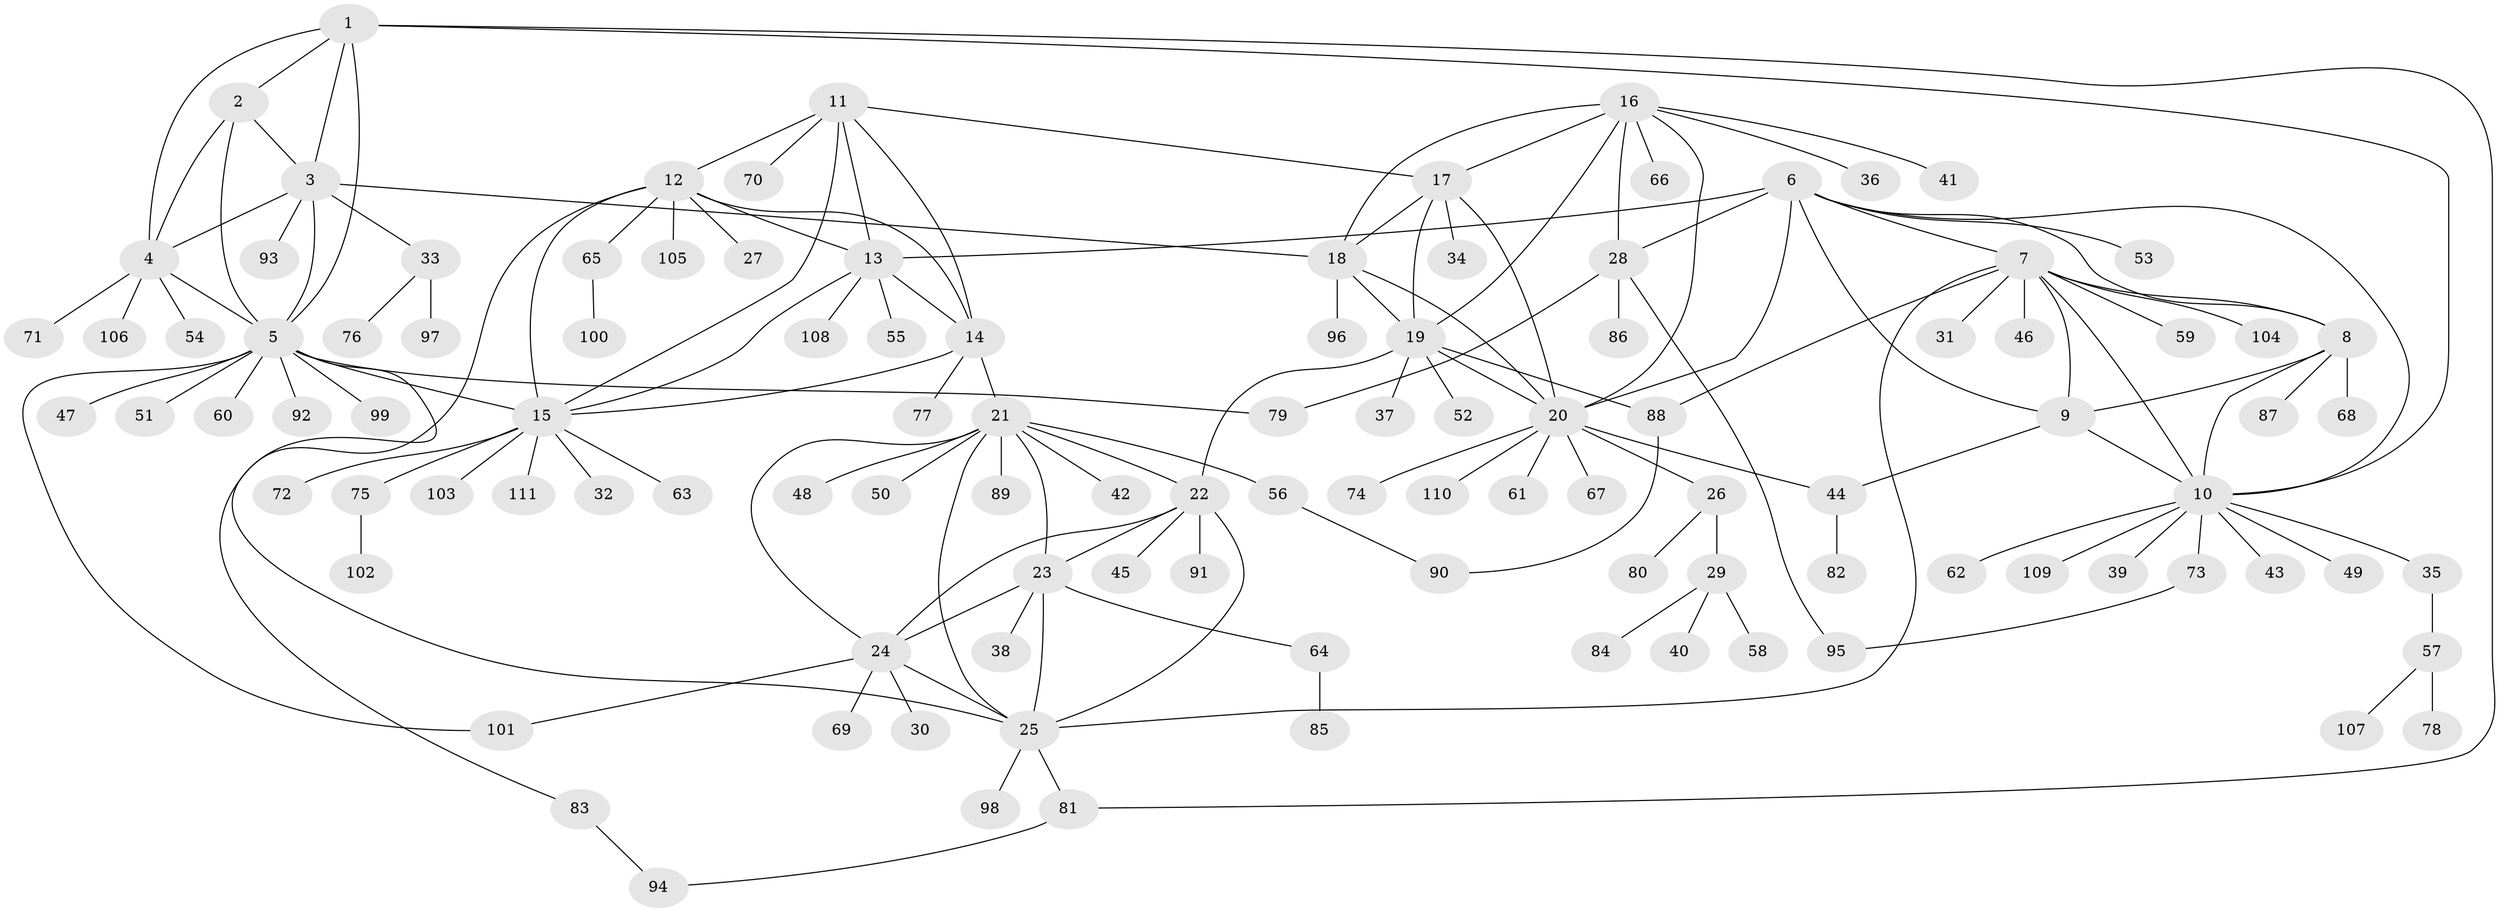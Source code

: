 // Generated by graph-tools (version 1.1) at 2025/37/03/09/25 02:37:36]
// undirected, 111 vertices, 155 edges
graph export_dot {
graph [start="1"]
  node [color=gray90,style=filled];
  1;
  2;
  3;
  4;
  5;
  6;
  7;
  8;
  9;
  10;
  11;
  12;
  13;
  14;
  15;
  16;
  17;
  18;
  19;
  20;
  21;
  22;
  23;
  24;
  25;
  26;
  27;
  28;
  29;
  30;
  31;
  32;
  33;
  34;
  35;
  36;
  37;
  38;
  39;
  40;
  41;
  42;
  43;
  44;
  45;
  46;
  47;
  48;
  49;
  50;
  51;
  52;
  53;
  54;
  55;
  56;
  57;
  58;
  59;
  60;
  61;
  62;
  63;
  64;
  65;
  66;
  67;
  68;
  69;
  70;
  71;
  72;
  73;
  74;
  75;
  76;
  77;
  78;
  79;
  80;
  81;
  82;
  83;
  84;
  85;
  86;
  87;
  88;
  89;
  90;
  91;
  92;
  93;
  94;
  95;
  96;
  97;
  98;
  99;
  100;
  101;
  102;
  103;
  104;
  105;
  106;
  107;
  108;
  109;
  110;
  111;
  1 -- 2;
  1 -- 3;
  1 -- 4;
  1 -- 5;
  1 -- 10;
  1 -- 81;
  2 -- 3;
  2 -- 4;
  2 -- 5;
  3 -- 4;
  3 -- 5;
  3 -- 18;
  3 -- 33;
  3 -- 93;
  4 -- 5;
  4 -- 54;
  4 -- 71;
  4 -- 106;
  5 -- 15;
  5 -- 25;
  5 -- 47;
  5 -- 51;
  5 -- 60;
  5 -- 79;
  5 -- 92;
  5 -- 99;
  5 -- 101;
  6 -- 7;
  6 -- 8;
  6 -- 9;
  6 -- 10;
  6 -- 13;
  6 -- 20;
  6 -- 28;
  6 -- 53;
  7 -- 8;
  7 -- 9;
  7 -- 10;
  7 -- 25;
  7 -- 31;
  7 -- 46;
  7 -- 59;
  7 -- 88;
  7 -- 104;
  8 -- 9;
  8 -- 10;
  8 -- 68;
  8 -- 87;
  9 -- 10;
  9 -- 44;
  10 -- 35;
  10 -- 39;
  10 -- 43;
  10 -- 49;
  10 -- 62;
  10 -- 73;
  10 -- 109;
  11 -- 12;
  11 -- 13;
  11 -- 14;
  11 -- 15;
  11 -- 17;
  11 -- 70;
  12 -- 13;
  12 -- 14;
  12 -- 15;
  12 -- 27;
  12 -- 65;
  12 -- 83;
  12 -- 105;
  13 -- 14;
  13 -- 15;
  13 -- 55;
  13 -- 108;
  14 -- 15;
  14 -- 21;
  14 -- 77;
  15 -- 32;
  15 -- 63;
  15 -- 72;
  15 -- 75;
  15 -- 103;
  15 -- 111;
  16 -- 17;
  16 -- 18;
  16 -- 19;
  16 -- 20;
  16 -- 28;
  16 -- 36;
  16 -- 41;
  16 -- 66;
  17 -- 18;
  17 -- 19;
  17 -- 20;
  17 -- 34;
  18 -- 19;
  18 -- 20;
  18 -- 96;
  19 -- 20;
  19 -- 22;
  19 -- 37;
  19 -- 52;
  19 -- 88;
  20 -- 26;
  20 -- 44;
  20 -- 61;
  20 -- 67;
  20 -- 74;
  20 -- 110;
  21 -- 22;
  21 -- 23;
  21 -- 24;
  21 -- 25;
  21 -- 42;
  21 -- 48;
  21 -- 50;
  21 -- 56;
  21 -- 89;
  22 -- 23;
  22 -- 24;
  22 -- 25;
  22 -- 45;
  22 -- 91;
  23 -- 24;
  23 -- 25;
  23 -- 38;
  23 -- 64;
  24 -- 25;
  24 -- 30;
  24 -- 69;
  24 -- 101;
  25 -- 81;
  25 -- 98;
  26 -- 29;
  26 -- 80;
  28 -- 79;
  28 -- 86;
  28 -- 95;
  29 -- 40;
  29 -- 58;
  29 -- 84;
  33 -- 76;
  33 -- 97;
  35 -- 57;
  44 -- 82;
  56 -- 90;
  57 -- 78;
  57 -- 107;
  64 -- 85;
  65 -- 100;
  73 -- 95;
  75 -- 102;
  81 -- 94;
  83 -- 94;
  88 -- 90;
}
